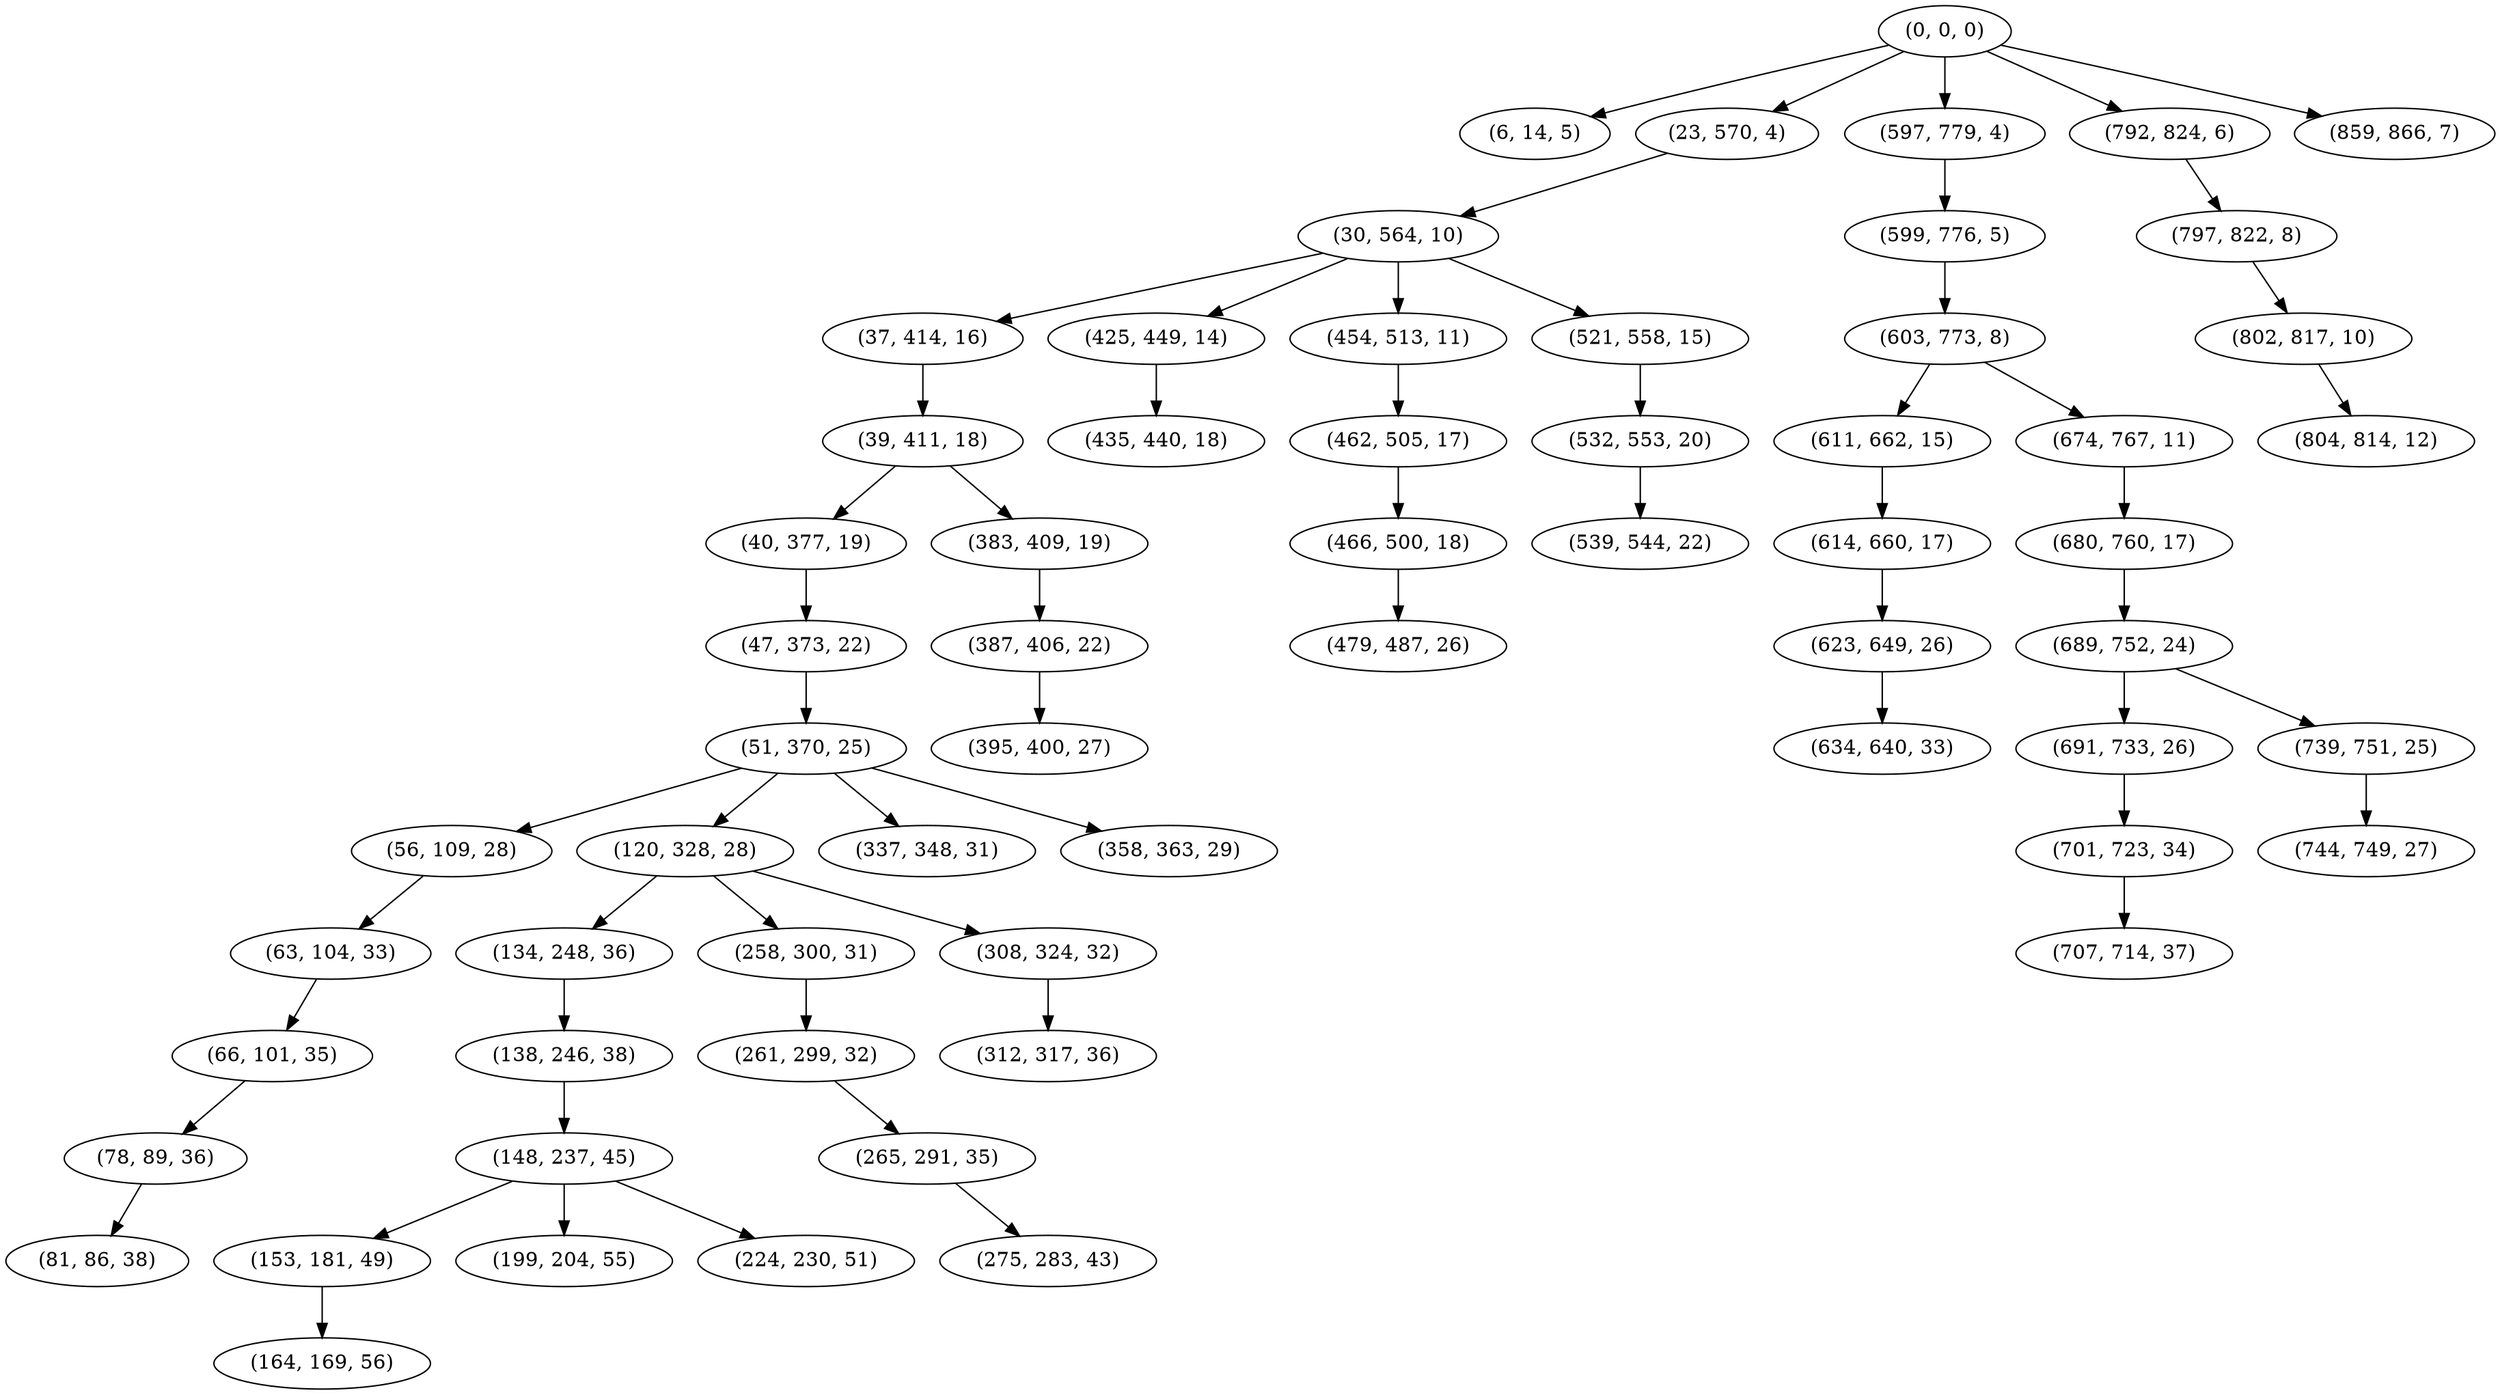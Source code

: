 digraph tree {
    "(0, 0, 0)";
    "(6, 14, 5)";
    "(23, 570, 4)";
    "(30, 564, 10)";
    "(37, 414, 16)";
    "(39, 411, 18)";
    "(40, 377, 19)";
    "(47, 373, 22)";
    "(51, 370, 25)";
    "(56, 109, 28)";
    "(63, 104, 33)";
    "(66, 101, 35)";
    "(78, 89, 36)";
    "(81, 86, 38)";
    "(120, 328, 28)";
    "(134, 248, 36)";
    "(138, 246, 38)";
    "(148, 237, 45)";
    "(153, 181, 49)";
    "(164, 169, 56)";
    "(199, 204, 55)";
    "(224, 230, 51)";
    "(258, 300, 31)";
    "(261, 299, 32)";
    "(265, 291, 35)";
    "(275, 283, 43)";
    "(308, 324, 32)";
    "(312, 317, 36)";
    "(337, 348, 31)";
    "(358, 363, 29)";
    "(383, 409, 19)";
    "(387, 406, 22)";
    "(395, 400, 27)";
    "(425, 449, 14)";
    "(435, 440, 18)";
    "(454, 513, 11)";
    "(462, 505, 17)";
    "(466, 500, 18)";
    "(479, 487, 26)";
    "(521, 558, 15)";
    "(532, 553, 20)";
    "(539, 544, 22)";
    "(597, 779, 4)";
    "(599, 776, 5)";
    "(603, 773, 8)";
    "(611, 662, 15)";
    "(614, 660, 17)";
    "(623, 649, 26)";
    "(634, 640, 33)";
    "(674, 767, 11)";
    "(680, 760, 17)";
    "(689, 752, 24)";
    "(691, 733, 26)";
    "(701, 723, 34)";
    "(707, 714, 37)";
    "(739, 751, 25)";
    "(744, 749, 27)";
    "(792, 824, 6)";
    "(797, 822, 8)";
    "(802, 817, 10)";
    "(804, 814, 12)";
    "(859, 866, 7)";
    "(0, 0, 0)" -> "(6, 14, 5)";
    "(0, 0, 0)" -> "(23, 570, 4)";
    "(0, 0, 0)" -> "(597, 779, 4)";
    "(0, 0, 0)" -> "(792, 824, 6)";
    "(0, 0, 0)" -> "(859, 866, 7)";
    "(23, 570, 4)" -> "(30, 564, 10)";
    "(30, 564, 10)" -> "(37, 414, 16)";
    "(30, 564, 10)" -> "(425, 449, 14)";
    "(30, 564, 10)" -> "(454, 513, 11)";
    "(30, 564, 10)" -> "(521, 558, 15)";
    "(37, 414, 16)" -> "(39, 411, 18)";
    "(39, 411, 18)" -> "(40, 377, 19)";
    "(39, 411, 18)" -> "(383, 409, 19)";
    "(40, 377, 19)" -> "(47, 373, 22)";
    "(47, 373, 22)" -> "(51, 370, 25)";
    "(51, 370, 25)" -> "(56, 109, 28)";
    "(51, 370, 25)" -> "(120, 328, 28)";
    "(51, 370, 25)" -> "(337, 348, 31)";
    "(51, 370, 25)" -> "(358, 363, 29)";
    "(56, 109, 28)" -> "(63, 104, 33)";
    "(63, 104, 33)" -> "(66, 101, 35)";
    "(66, 101, 35)" -> "(78, 89, 36)";
    "(78, 89, 36)" -> "(81, 86, 38)";
    "(120, 328, 28)" -> "(134, 248, 36)";
    "(120, 328, 28)" -> "(258, 300, 31)";
    "(120, 328, 28)" -> "(308, 324, 32)";
    "(134, 248, 36)" -> "(138, 246, 38)";
    "(138, 246, 38)" -> "(148, 237, 45)";
    "(148, 237, 45)" -> "(153, 181, 49)";
    "(148, 237, 45)" -> "(199, 204, 55)";
    "(148, 237, 45)" -> "(224, 230, 51)";
    "(153, 181, 49)" -> "(164, 169, 56)";
    "(258, 300, 31)" -> "(261, 299, 32)";
    "(261, 299, 32)" -> "(265, 291, 35)";
    "(265, 291, 35)" -> "(275, 283, 43)";
    "(308, 324, 32)" -> "(312, 317, 36)";
    "(383, 409, 19)" -> "(387, 406, 22)";
    "(387, 406, 22)" -> "(395, 400, 27)";
    "(425, 449, 14)" -> "(435, 440, 18)";
    "(454, 513, 11)" -> "(462, 505, 17)";
    "(462, 505, 17)" -> "(466, 500, 18)";
    "(466, 500, 18)" -> "(479, 487, 26)";
    "(521, 558, 15)" -> "(532, 553, 20)";
    "(532, 553, 20)" -> "(539, 544, 22)";
    "(597, 779, 4)" -> "(599, 776, 5)";
    "(599, 776, 5)" -> "(603, 773, 8)";
    "(603, 773, 8)" -> "(611, 662, 15)";
    "(603, 773, 8)" -> "(674, 767, 11)";
    "(611, 662, 15)" -> "(614, 660, 17)";
    "(614, 660, 17)" -> "(623, 649, 26)";
    "(623, 649, 26)" -> "(634, 640, 33)";
    "(674, 767, 11)" -> "(680, 760, 17)";
    "(680, 760, 17)" -> "(689, 752, 24)";
    "(689, 752, 24)" -> "(691, 733, 26)";
    "(689, 752, 24)" -> "(739, 751, 25)";
    "(691, 733, 26)" -> "(701, 723, 34)";
    "(701, 723, 34)" -> "(707, 714, 37)";
    "(739, 751, 25)" -> "(744, 749, 27)";
    "(792, 824, 6)" -> "(797, 822, 8)";
    "(797, 822, 8)" -> "(802, 817, 10)";
    "(802, 817, 10)" -> "(804, 814, 12)";
}

